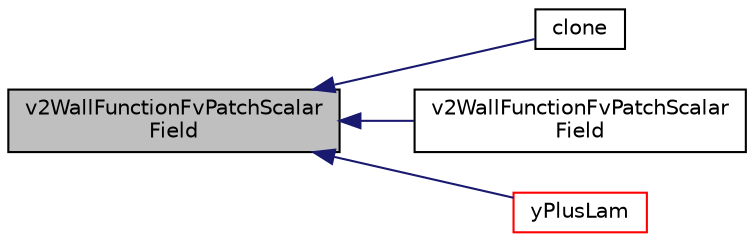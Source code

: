 digraph "v2WallFunctionFvPatchScalarField"
{
  bgcolor="transparent";
  edge [fontname="Helvetica",fontsize="10",labelfontname="Helvetica",labelfontsize="10"];
  node [fontname="Helvetica",fontsize="10",shape=record];
  rankdir="LR";
  Node1 [label="v2WallFunctionFvPatchScalar\lField",height=0.2,width=0.4,color="black", fillcolor="grey75", style="filled", fontcolor="black"];
  Node1 -> Node2 [dir="back",color="midnightblue",fontsize="10",style="solid",fontname="Helvetica"];
  Node2 [label="clone",height=0.2,width=0.4,color="black",URL="$a02873.html#afdeceecb1c75e9ccc98c2f489fe8fa00",tooltip="Construct and return a clone. "];
  Node1 -> Node3 [dir="back",color="midnightblue",fontsize="10",style="solid",fontname="Helvetica"];
  Node3 [label="v2WallFunctionFvPatchScalar\lField",height=0.2,width=0.4,color="black",URL="$a02873.html#adec11eb18ff5397505dde8c031e0f4b9",tooltip="Construct by mapping given v2WallFunctionFvPatchScalarField. "];
  Node1 -> Node4 [dir="back",color="midnightblue",fontsize="10",style="solid",fontname="Helvetica"];
  Node4 [label="yPlusLam",height=0.2,width=0.4,color="red",URL="$a02873.html#a072d8e2a21c590817bcbc52017a42a4a",tooltip="Calculate the Y+ at the edge of the laminar sublayer. "];
}
